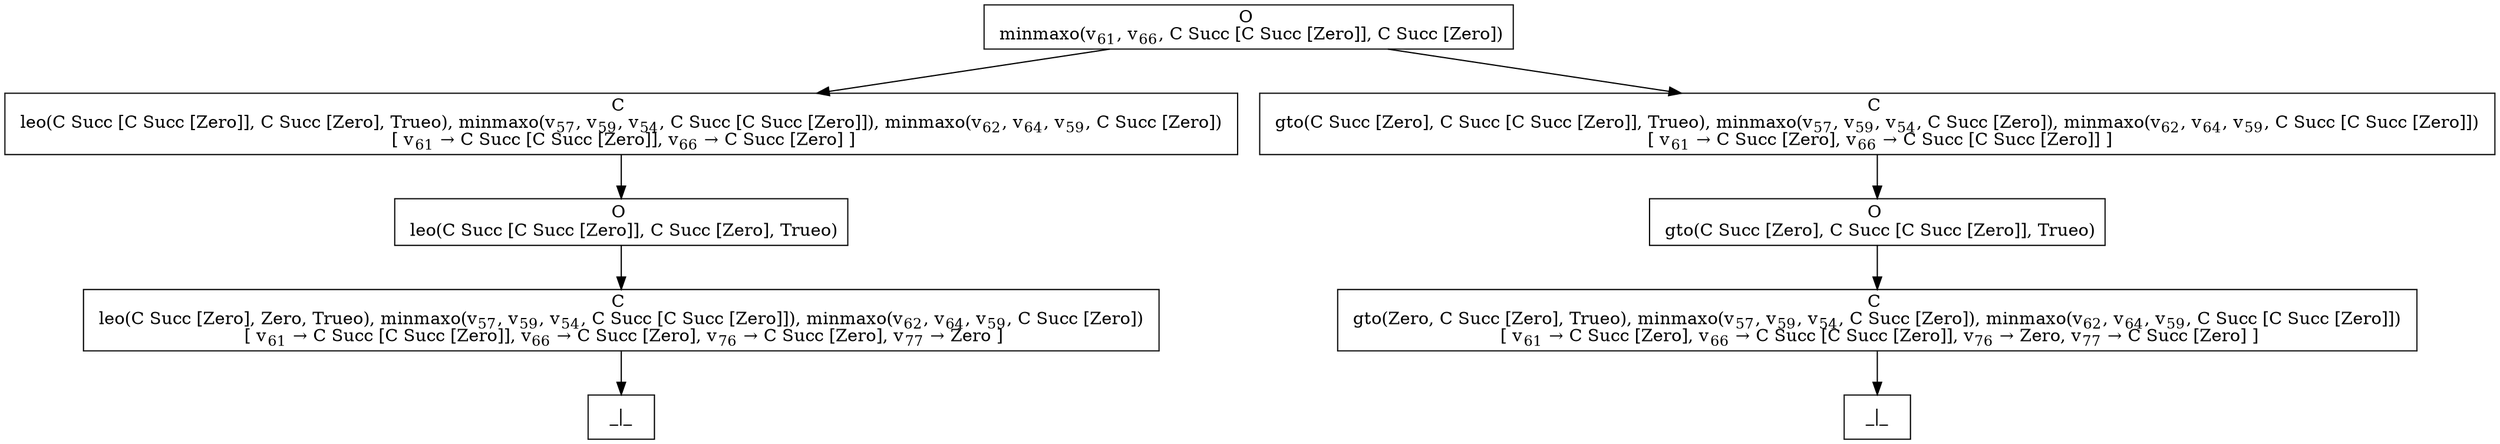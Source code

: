 digraph {
    graph [rankdir=TB
          ,bgcolor=transparent];
    node [shape=box
         ,fillcolor=white
         ,style=filled];
    0 [label=<O <BR/> minmaxo(v<SUB>61</SUB>, v<SUB>66</SUB>, C Succ [C Succ [Zero]], C Succ [Zero])>];
    1 [label=<C <BR/> leo(C Succ [C Succ [Zero]], C Succ [Zero], Trueo), minmaxo(v<SUB>57</SUB>, v<SUB>59</SUB>, v<SUB>54</SUB>, C Succ [C Succ [Zero]]), minmaxo(v<SUB>62</SUB>, v<SUB>64</SUB>, v<SUB>59</SUB>, C Succ [Zero]) <BR/>  [ v<SUB>61</SUB> &rarr; C Succ [C Succ [Zero]], v<SUB>66</SUB> &rarr; C Succ [Zero] ] >];
    2 [label=<C <BR/> gto(C Succ [Zero], C Succ [C Succ [Zero]], Trueo), minmaxo(v<SUB>57</SUB>, v<SUB>59</SUB>, v<SUB>54</SUB>, C Succ [Zero]), minmaxo(v<SUB>62</SUB>, v<SUB>64</SUB>, v<SUB>59</SUB>, C Succ [C Succ [Zero]]) <BR/>  [ v<SUB>61</SUB> &rarr; C Succ [Zero], v<SUB>66</SUB> &rarr; C Succ [C Succ [Zero]] ] >];
    3 [label=<O <BR/> leo(C Succ [C Succ [Zero]], C Succ [Zero], Trueo)>];
    4 [label=<C <BR/> leo(C Succ [Zero], Zero, Trueo), minmaxo(v<SUB>57</SUB>, v<SUB>59</SUB>, v<SUB>54</SUB>, C Succ [C Succ [Zero]]), minmaxo(v<SUB>62</SUB>, v<SUB>64</SUB>, v<SUB>59</SUB>, C Succ [Zero]) <BR/>  [ v<SUB>61</SUB> &rarr; C Succ [C Succ [Zero]], v<SUB>66</SUB> &rarr; C Succ [Zero], v<SUB>76</SUB> &rarr; C Succ [Zero], v<SUB>77</SUB> &rarr; Zero ] >];
    5 [label=<_|_>];
    6 [label=<O <BR/> gto(C Succ [Zero], C Succ [C Succ [Zero]], Trueo)>];
    7 [label=<C <BR/> gto(Zero, C Succ [Zero], Trueo), minmaxo(v<SUB>57</SUB>, v<SUB>59</SUB>, v<SUB>54</SUB>, C Succ [Zero]), minmaxo(v<SUB>62</SUB>, v<SUB>64</SUB>, v<SUB>59</SUB>, C Succ [C Succ [Zero]]) <BR/>  [ v<SUB>61</SUB> &rarr; C Succ [Zero], v<SUB>66</SUB> &rarr; C Succ [C Succ [Zero]], v<SUB>76</SUB> &rarr; Zero, v<SUB>77</SUB> &rarr; C Succ [Zero] ] >];
    8 [label=<_|_>];
    0 -> 1 [label=""];
    0 -> 2 [label=""];
    1 -> 3 [label=""];
    2 -> 6 [label=""];
    3 -> 4 [label=""];
    4 -> 5 [label=""];
    6 -> 7 [label=""];
    7 -> 8 [label=""];
}